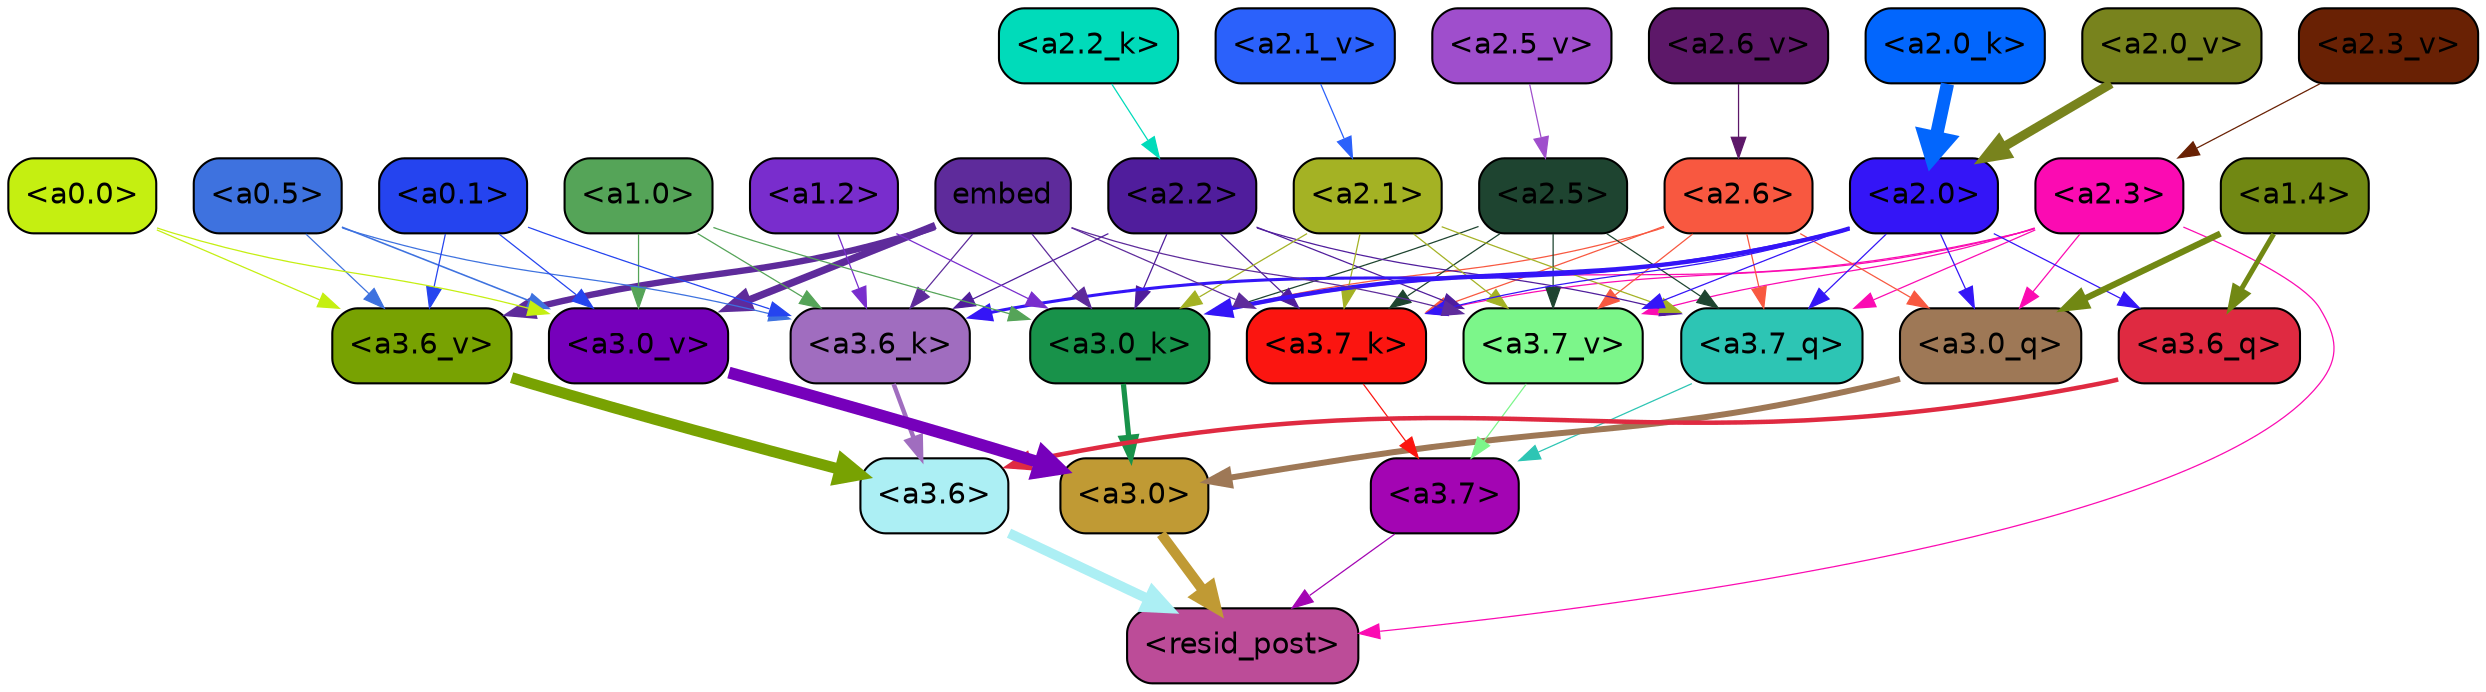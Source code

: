 strict digraph "" {
	graph [bgcolor=transparent,
		layout=dot,
		overlap=false,
		splines=true
	];
	"<a3.7>"	[color=black,
		fillcolor="#a305b3",
		fontname=Helvetica,
		shape=box,
		style="filled, rounded"];
	"<resid_post>"	[color=black,
		fillcolor="#bc4c98",
		fontname=Helvetica,
		shape=box,
		style="filled, rounded"];
	"<a3.7>" -> "<resid_post>"	[color="#a305b3",
		penwidth=0.6];
	"<a3.6>"	[color=black,
		fillcolor="#aceff4",
		fontname=Helvetica,
		shape=box,
		style="filled, rounded"];
	"<a3.6>" -> "<resid_post>"	[color="#aceff4",
		penwidth=4.7534414529800415];
	"<a3.0>"	[color=black,
		fillcolor="#c09a34",
		fontname=Helvetica,
		shape=box,
		style="filled, rounded"];
	"<a3.0>" -> "<resid_post>"	[color="#c09a34",
		penwidth=4.898576855659485];
	"<a2.3>"	[color=black,
		fillcolor="#fb0bb2",
		fontname=Helvetica,
		shape=box,
		style="filled, rounded"];
	"<a2.3>" -> "<resid_post>"	[color="#fb0bb2",
		penwidth=0.6];
	"<a3.7_q>"	[color=black,
		fillcolor="#2dc5b4",
		fontname=Helvetica,
		shape=box,
		style="filled, rounded"];
	"<a2.3>" -> "<a3.7_q>"	[color="#fb0bb2",
		penwidth=0.6];
	"<a3.0_q>"	[color=black,
		fillcolor="#9e7856",
		fontname=Helvetica,
		shape=box,
		style="filled, rounded"];
	"<a2.3>" -> "<a3.0_q>"	[color="#fb0bb2",
		penwidth=0.6];
	"<a3.7_k>"	[color=black,
		fillcolor="#fb1510",
		fontname=Helvetica,
		shape=box,
		style="filled, rounded"];
	"<a2.3>" -> "<a3.7_k>"	[color="#fb0bb2",
		penwidth=0.6];
	"<a3.0_k>"	[color=black,
		fillcolor="#18924a",
		fontname=Helvetica,
		shape=box,
		style="filled, rounded"];
	"<a2.3>" -> "<a3.0_k>"	[color="#fb0bb2",
		penwidth=0.6];
	"<a3.7_v>"	[color=black,
		fillcolor="#7cf68a",
		fontname=Helvetica,
		shape=box,
		style="filled, rounded"];
	"<a2.3>" -> "<a3.7_v>"	[color="#fb0bb2",
		penwidth=0.6];
	"<a3.7_q>" -> "<a3.7>"	[color="#2dc5b4",
		penwidth=0.6];
	"<a3.6_q>"	[color=black,
		fillcolor="#df2a41",
		fontname=Helvetica,
		shape=box,
		style="filled, rounded"];
	"<a3.6_q>" -> "<a3.6>"	[color="#df2a41",
		penwidth=2.160832464694977];
	"<a3.0_q>" -> "<a3.0>"	[color="#9e7856",
		penwidth=2.870753765106201];
	"<a3.7_k>" -> "<a3.7>"	[color="#fb1510",
		penwidth=0.6];
	"<a3.6_k>"	[color=black,
		fillcolor="#a06dbf",
		fontname=Helvetica,
		shape=box,
		style="filled, rounded"];
	"<a3.6_k>" -> "<a3.6>"	[color="#a06dbf",
		penwidth=2.13908451795578];
	"<a3.0_k>" -> "<a3.0>"	[color="#18924a",
		penwidth=2.520303964614868];
	"<a3.7_v>" -> "<a3.7>"	[color="#7cf68a",
		penwidth=0.6];
	"<a3.6_v>"	[color=black,
		fillcolor="#78a202",
		fontname=Helvetica,
		shape=box,
		style="filled, rounded"];
	"<a3.6_v>" -> "<a3.6>"	[color="#78a202",
		penwidth=5.297133803367615];
	"<a3.0_v>"	[color=black,
		fillcolor="#7600bb",
		fontname=Helvetica,
		shape=box,
		style="filled, rounded"];
	"<a3.0_v>" -> "<a3.0>"	[color="#7600bb",
		penwidth=5.680712580680847];
	"<a2.6>"	[color=black,
		fillcolor="#f85840",
		fontname=Helvetica,
		shape=box,
		style="filled, rounded"];
	"<a2.6>" -> "<a3.7_q>"	[color="#f85840",
		penwidth=0.6];
	"<a2.6>" -> "<a3.0_q>"	[color="#f85840",
		penwidth=0.6];
	"<a2.6>" -> "<a3.7_k>"	[color="#f85840",
		penwidth=0.6];
	"<a2.6>" -> "<a3.0_k>"	[color="#f85840",
		penwidth=0.6];
	"<a2.6>" -> "<a3.7_v>"	[color="#f85840",
		penwidth=0.6];
	"<a2.5>"	[color=black,
		fillcolor="#1e4430",
		fontname=Helvetica,
		shape=box,
		style="filled, rounded"];
	"<a2.5>" -> "<a3.7_q>"	[color="#1e4430",
		penwidth=0.6];
	"<a2.5>" -> "<a3.7_k>"	[color="#1e4430",
		penwidth=0.6];
	"<a2.5>" -> "<a3.0_k>"	[color="#1e4430",
		penwidth=0.6];
	"<a2.5>" -> "<a3.7_v>"	[color="#1e4430",
		penwidth=0.6];
	"<a2.2>"	[color=black,
		fillcolor="#501d9c",
		fontname=Helvetica,
		shape=box,
		style="filled, rounded"];
	"<a2.2>" -> "<a3.7_q>"	[color="#501d9c",
		penwidth=0.6];
	"<a2.2>" -> "<a3.7_k>"	[color="#501d9c",
		penwidth=0.6];
	"<a2.2>" -> "<a3.6_k>"	[color="#501d9c",
		penwidth=0.6];
	"<a2.2>" -> "<a3.0_k>"	[color="#501d9c",
		penwidth=0.6];
	"<a2.2>" -> "<a3.7_v>"	[color="#501d9c",
		penwidth=0.6];
	"<a2.1>"	[color=black,
		fillcolor="#a4b224",
		fontname=Helvetica,
		shape=box,
		style="filled, rounded"];
	"<a2.1>" -> "<a3.7_q>"	[color="#a4b224",
		penwidth=0.6];
	"<a2.1>" -> "<a3.7_k>"	[color="#a4b224",
		penwidth=0.6];
	"<a2.1>" -> "<a3.0_k>"	[color="#a4b224",
		penwidth=0.6];
	"<a2.1>" -> "<a3.7_v>"	[color="#a4b224",
		penwidth=0.6];
	"<a2.0>"	[color=black,
		fillcolor="#3415f7",
		fontname=Helvetica,
		shape=box,
		style="filled, rounded"];
	"<a2.0>" -> "<a3.7_q>"	[color="#3415f7",
		penwidth=0.6];
	"<a2.0>" -> "<a3.6_q>"	[color="#3415f7",
		penwidth=0.6];
	"<a2.0>" -> "<a3.0_q>"	[color="#3415f7",
		penwidth=0.6];
	"<a2.0>" -> "<a3.7_k>"	[color="#3415f7",
		penwidth=0.6];
	"<a2.0>" -> "<a3.6_k>"	[color="#3415f7",
		penwidth=1.4807794839143753];
	"<a2.0>" -> "<a3.0_k>"	[color="#3415f7",
		penwidth=2.095262974500656];
	"<a2.0>" -> "<a3.7_v>"	[color="#3415f7",
		penwidth=0.6];
	"<a1.4>"	[color=black,
		fillcolor="#718813",
		fontname=Helvetica,
		shape=box,
		style="filled, rounded"];
	"<a1.4>" -> "<a3.6_q>"	[color="#718813",
		penwidth=2.425799250602722];
	"<a1.4>" -> "<a3.0_q>"	[color="#718813",
		penwidth=3.0341034531593323];
	embed	[color=black,
		fillcolor="#5e2b9b",
		fontname=Helvetica,
		shape=box,
		style="filled, rounded"];
	embed -> "<a3.7_k>"	[color="#5e2b9b",
		penwidth=0.6];
	embed -> "<a3.6_k>"	[color="#5e2b9b",
		penwidth=0.6];
	embed -> "<a3.0_k>"	[color="#5e2b9b",
		penwidth=0.6];
	embed -> "<a3.7_v>"	[color="#5e2b9b",
		penwidth=0.6];
	embed -> "<a3.6_v>"	[color="#5e2b9b",
		penwidth=3.067279100418091];
	embed -> "<a3.0_v>"	[color="#5e2b9b",
		penwidth=3.5202720761299133];
	"<a1.2>"	[color=black,
		fillcolor="#792dcd",
		fontname=Helvetica,
		shape=box,
		style="filled, rounded"];
	"<a1.2>" -> "<a3.6_k>"	[color="#792dcd",
		penwidth=0.6];
	"<a1.2>" -> "<a3.0_k>"	[color="#792dcd",
		penwidth=0.6];
	"<a1.0>"	[color=black,
		fillcolor="#55a458",
		fontname=Helvetica,
		shape=box,
		style="filled, rounded"];
	"<a1.0>" -> "<a3.6_k>"	[color="#55a458",
		penwidth=0.6];
	"<a1.0>" -> "<a3.0_k>"	[color="#55a458",
		penwidth=0.6];
	"<a1.0>" -> "<a3.0_v>"	[color="#55a458",
		penwidth=0.6];
	"<a0.5>"	[color=black,
		fillcolor="#3e72df",
		fontname=Helvetica,
		shape=box,
		style="filled, rounded"];
	"<a0.5>" -> "<a3.6_k>"	[color="#3e72df",
		penwidth=0.6];
	"<a0.5>" -> "<a3.6_v>"	[color="#3e72df",
		penwidth=0.6];
	"<a0.5>" -> "<a3.0_v>"	[color="#3e72df",
		penwidth=0.764040544629097];
	"<a0.1>"	[color=black,
		fillcolor="#2544ef",
		fontname=Helvetica,
		shape=box,
		style="filled, rounded"];
	"<a0.1>" -> "<a3.6_k>"	[color="#2544ef",
		penwidth=0.6];
	"<a0.1>" -> "<a3.6_v>"	[color="#2544ef",
		penwidth=0.6];
	"<a0.1>" -> "<a3.0_v>"	[color="#2544ef",
		penwidth=0.6];
	"<a0.0>"	[color=black,
		fillcolor="#c5ef11",
		fontname=Helvetica,
		shape=box,
		style="filled, rounded"];
	"<a0.0>" -> "<a3.6_v>"	[color="#c5ef11",
		penwidth=0.6];
	"<a0.0>" -> "<a3.0_v>"	[color="#c5ef11",
		penwidth=0.6];
	"<a2.2_k>"	[color=black,
		fillcolor="#00dbba",
		fontname=Helvetica,
		shape=box,
		style="filled, rounded"];
	"<a2.2_k>" -> "<a2.2>"	[color="#00dbba",
		penwidth=0.6];
	"<a2.0_k>"	[color=black,
		fillcolor="#0266fd",
		fontname=Helvetica,
		shape=box,
		style="filled, rounded"];
	"<a2.0_k>" -> "<a2.0>"	[color="#0266fd",
		penwidth=6.344284534454346];
	"<a2.6_v>"	[color=black,
		fillcolor="#5d1869",
		fontname=Helvetica,
		shape=box,
		style="filled, rounded"];
	"<a2.6_v>" -> "<a2.6>"	[color="#5d1869",
		penwidth=0.6];
	"<a2.5_v>"	[color=black,
		fillcolor="#9f4ecc",
		fontname=Helvetica,
		shape=box,
		style="filled, rounded"];
	"<a2.5_v>" -> "<a2.5>"	[color="#9f4ecc",
		penwidth=0.6];
	"<a2.3_v>"	[color=black,
		fillcolor="#692104",
		fontname=Helvetica,
		shape=box,
		style="filled, rounded"];
	"<a2.3_v>" -> "<a2.3>"	[color="#692104",
		penwidth=0.6];
	"<a2.1_v>"	[color=black,
		fillcolor="#2b61fb",
		fontname=Helvetica,
		shape=box,
		style="filled, rounded"];
	"<a2.1_v>" -> "<a2.1>"	[color="#2b61fb",
		penwidth=0.6];
	"<a2.0_v>"	[color=black,
		fillcolor="#78831d",
		fontname=Helvetica,
		shape=box,
		style="filled, rounded"];
	"<a2.0_v>" -> "<a2.0>"	[color="#78831d",
		penwidth=4.422677040100098];
}
